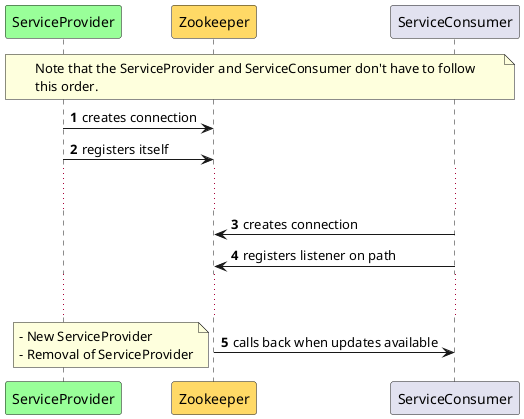 @startuml
'https://plantuml.com/sequence-diagram

autonumber

participant ServiceProvider #99FF99
participant Zookeeper #ffd966
participant ServiceConsumer

note over ServiceConsumer, ServiceProvider
Note that the ServiceProvider and ServiceConsumer don't have to follow
this order.
end note

ServiceProvider -> Zookeeper: creates connection
ServiceProvider -> Zookeeper: registers itself
... ...
ServiceConsumer -> Zookeeper: creates connection
ServiceConsumer -> Zookeeper: registers listener on path
... ...

Zookeeper -> ServiceConsumer: calls back when updates available
note left
    - New ServiceProvider
    - Removal of ServiceProvider
end note

@enduml
